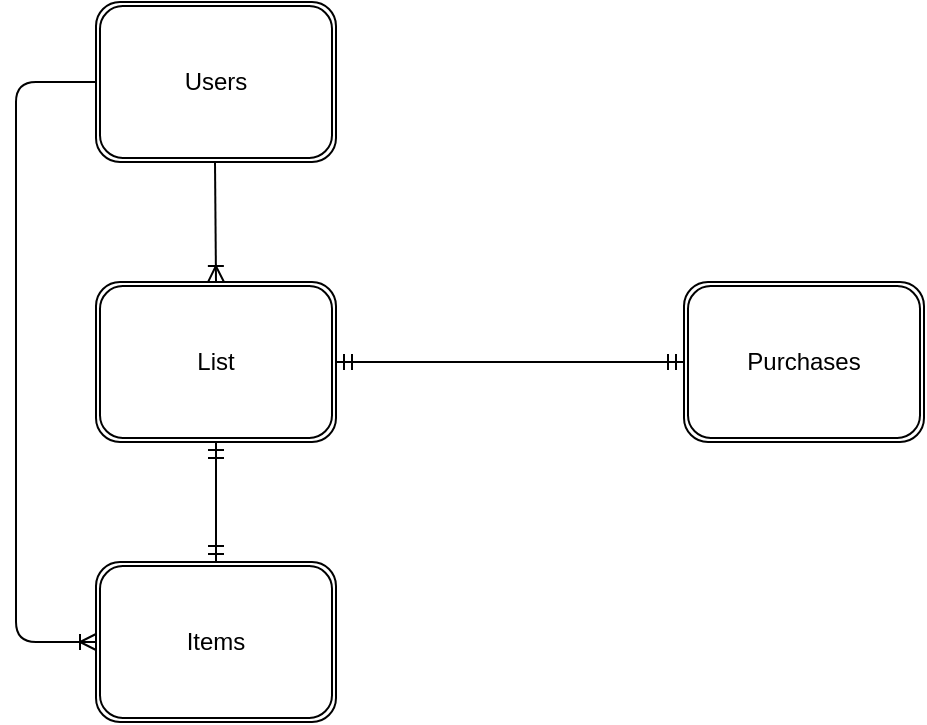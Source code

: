 <mxfile version="13.1.3" pages="2">
    <diagram id="6hGFLwfOUW9BJ-s0fimq" name="Page-1">
        <mxGraphModel dx="530" dy="526" grid="1" gridSize="10" guides="1" tooltips="1" connect="1" arrows="1" fold="1" page="1" pageScale="1" pageWidth="827" pageHeight="1169" math="0" shadow="0">
            <root>
                <mxCell id="0"/>
                <mxCell id="1" parent="0"/>
                <mxCell id="2" value="Users" style="shape=ext;double=1;rounded=1;whiteSpace=wrap;html=1;" vertex="1" parent="1">
                    <mxGeometry x="60" y="60" width="120" height="80" as="geometry"/>
                </mxCell>
                <mxCell id="7" value="List" style="shape=ext;double=1;rounded=1;whiteSpace=wrap;html=1;" vertex="1" parent="1">
                    <mxGeometry x="60" y="200" width="120" height="80" as="geometry"/>
                </mxCell>
                <mxCell id="9" value="Purchases" style="shape=ext;double=1;rounded=1;whiteSpace=wrap;html=1;" vertex="1" parent="1">
                    <mxGeometry x="354" y="200" width="120" height="80" as="geometry"/>
                </mxCell>
                <mxCell id="5" value="Items" style="shape=ext;double=1;rounded=1;whiteSpace=wrap;html=1;" vertex="1" parent="1">
                    <mxGeometry x="60" y="340" width="120" height="80" as="geometry"/>
                </mxCell>
                <mxCell id="22" value="" style="edgeStyle=entityRelationEdgeStyle;fontSize=12;html=1;endArrow=ERmandOne;startArrow=ERmandOne;exitX=1;exitY=0.5;exitDx=0;exitDy=0;entryX=0;entryY=0.5;entryDx=0;entryDy=0;" edge="1" parent="1" source="7" target="9">
                    <mxGeometry width="100" height="100" relative="1" as="geometry">
                        <mxPoint x="220" y="310" as="sourcePoint"/>
                        <mxPoint x="320" y="210" as="targetPoint"/>
                    </mxGeometry>
                </mxCell>
                <mxCell id="25" value="" style="edgeStyle=orthogonalEdgeStyle;fontSize=12;html=1;endArrow=ERoneToMany;exitX=0;exitY=0.5;exitDx=0;exitDy=0;entryX=0;entryY=0.5;entryDx=0;entryDy=0;" edge="1" parent="1" source="2" target="5">
                    <mxGeometry width="100" height="100" relative="1" as="geometry">
                        <mxPoint x="40" y="300" as="sourcePoint"/>
                        <mxPoint x="140" y="200" as="targetPoint"/>
                        <Array as="points">
                            <mxPoint x="20" y="100"/>
                            <mxPoint x="20" y="380"/>
                        </Array>
                    </mxGeometry>
                </mxCell>
                <mxCell id="vyyRR_Hwpuxt782eon-Q-25" value="" style="fontSize=12;html=1;endArrow=ERoneToMany;" edge="1" parent="1">
                    <mxGeometry width="100" height="100" relative="1" as="geometry">
                        <mxPoint x="119.5" y="140" as="sourcePoint"/>
                        <mxPoint x="120" y="200" as="targetPoint"/>
                    </mxGeometry>
                </mxCell>
                <mxCell id="Tzwv3Dhn7WHGXcEB8J8B-25" value="" style="fontSize=12;html=1;endArrow=ERmandOne;startArrow=ERmandOne;exitX=0.5;exitY=0;exitDx=0;exitDy=0;entryX=0.5;entryY=1;entryDx=0;entryDy=0;" edge="1" parent="1" source="5" target="7">
                    <mxGeometry width="100" height="100" relative="1" as="geometry">
                        <mxPoint x="160" y="470" as="sourcePoint"/>
                        <mxPoint x="160" y="328" as="targetPoint"/>
                    </mxGeometry>
                </mxCell>
            </root>
        </mxGraphModel>
    </diagram>
    <diagram id="gmGvTFqiptiT1uaxNqQ1" name="ページ2">
        <mxGraphModel dx="1208" dy="860" grid="1" gridSize="10" guides="1" tooltips="1" connect="1" arrows="1" fold="1" page="1" pageScale="1" pageWidth="827" pageHeight="1169" math="0" shadow="0">
            <root>
                <mxCell id="DauceU8AiL5b_aslGEmW-0"/>
                <mxCell id="DauceU8AiL5b_aslGEmW-1" parent="DauceU8AiL5b_aslGEmW-0"/>
                <mxCell id="DauceU8AiL5b_aslGEmW-2" value="Users" style="swimlane;fontStyle=0;childLayout=stackLayout;horizontal=1;startSize=26;horizontalStack=0;resizeParent=1;resizeParentMax=0;resizeLast=0;collapsible=1;marginBottom=0;align=center;fontSize=14;" vertex="1" parent="DauceU8AiL5b_aslGEmW-1">
                    <mxGeometry x="80" y="60" width="160" height="104" as="geometry"/>
                </mxCell>
                <mxCell id="DauceU8AiL5b_aslGEmW-3" value="id" style="text;strokeColor=#b85450;fillColor=#f8cecc;spacingLeft=4;spacingRight=4;overflow=hidden;rotatable=0;points=[[0,0.5],[1,0.5]];portConstraint=eastwest;fontSize=12;gradientColor=#ea6b66;" vertex="1" parent="DauceU8AiL5b_aslGEmW-2">
                    <mxGeometry y="26" width="160" height="26" as="geometry"/>
                </mxCell>
                <mxCell id="DauceU8AiL5b_aslGEmW-4" value="nickname" style="text;strokeColor=none;fillColor=none;spacingLeft=4;spacingRight=4;overflow=hidden;rotatable=0;points=[[0,0.5],[1,0.5]];portConstraint=eastwest;fontSize=12;" vertex="1" parent="DauceU8AiL5b_aslGEmW-2">
                    <mxGeometry y="52" width="160" height="26" as="geometry"/>
                </mxCell>
                <mxCell id="DauceU8AiL5b_aslGEmW-5" value="passward" style="text;strokeColor=none;fillColor=none;spacingLeft=4;spacingRight=4;overflow=hidden;rotatable=0;points=[[0,0.5],[1,0.5]];portConstraint=eastwest;fontSize=12;" vertex="1" parent="DauceU8AiL5b_aslGEmW-2">
                    <mxGeometry y="78" width="160" height="26" as="geometry"/>
                </mxCell>
                <mxCell id="50jFUWNiEkQUo32XiQWt-12" value="" style="fontSize=12;html=1;endArrow=ERoneToMany;exitX=-0.025;exitY=0.125;exitDx=0;exitDy=0;exitPerimeter=0;entryX=0.006;entryY=0.144;entryDx=0;entryDy=0;entryPerimeter=0;rounded=1;startArrow=oval;startFill=1;edgeStyle=elbowEdgeStyle;" edge="1" parent="DauceU8AiL5b_aslGEmW-1" source="DauceU8AiL5b_aslGEmW-2" target="50jFUWNiEkQUo32XiQWt-0">
                    <mxGeometry width="100" height="100" relative="1" as="geometry">
                        <mxPoint x="330" y="440" as="sourcePoint"/>
                        <mxPoint x="430" y="340" as="targetPoint"/>
                        <Array as="points">
                            <mxPoint x="20" y="220"/>
                        </Array>
                    </mxGeometry>
                </mxCell>
                <mxCell id="50jFUWNiEkQUo32XiQWt-14" value="" style="edgeStyle=entityRelationEdgeStyle;fontSize=12;html=1;endArrow=ERmandOne;startArrow=ERmandOne;exitX=1.013;exitY=0.141;exitDx=0;exitDy=0;exitPerimeter=0;" edge="1" parent="DauceU8AiL5b_aslGEmW-1" source="DauceU8AiL5b_aslGEmW-6">
                    <mxGeometry width="100" height="100" relative="1" as="geometry">
                        <mxPoint x="280" y="440" as="sourcePoint"/>
                        <mxPoint x="468" y="257" as="targetPoint"/>
                    </mxGeometry>
                </mxCell>
                <mxCell id="DauceU8AiL5b_aslGEmW-6" value="Lists" style="swimlane;fontStyle=0;childLayout=stackLayout;horizontal=1;startSize=26;horizontalStack=0;resizeParent=1;resizeParentMax=0;resizeLast=0;collapsible=1;marginBottom=0;align=center;fontSize=14;" vertex="1" parent="DauceU8AiL5b_aslGEmW-1">
                    <mxGeometry x="80" y="250" width="160" height="78" as="geometry"/>
                </mxCell>
                <mxCell id="DauceU8AiL5b_aslGEmW-7" value="user(リファレンス型)" style="text;strokeColor=#b85450;fillColor=#f8cecc;spacingLeft=4;spacingRight=4;overflow=hidden;rotatable=0;points=[[0,0.5],[1,0.5]];portConstraint=eastwest;fontSize=12;gradientColor=#ea6b66;" vertex="1" parent="DauceU8AiL5b_aslGEmW-6">
                    <mxGeometry y="26" width="160" height="26" as="geometry"/>
                </mxCell>
                <mxCell id="DauceU8AiL5b_aslGEmW-8" value="item(リファレンス型)" style="text;strokeColor=#6c8ebf;fillColor=#dae8fc;spacingLeft=4;spacingRight=4;overflow=hidden;rotatable=0;points=[[0,0.5],[1,0.5]];portConstraint=eastwest;fontSize=12;gradientColor=#7ea6e0;" vertex="1" parent="DauceU8AiL5b_aslGEmW-6">
                    <mxGeometry y="52" width="160" height="26" as="geometry"/>
                </mxCell>
                <mxCell id="50jFUWNiEkQUo32XiQWt-4" value="Purchases" style="swimlane;fontStyle=0;childLayout=stackLayout;horizontal=1;startSize=26;horizontalStack=0;resizeParent=1;resizeParentMax=0;resizeLast=0;collapsible=1;marginBottom=0;align=center;fontSize=14;" vertex="1" parent="DauceU8AiL5b_aslGEmW-1">
                    <mxGeometry x="470" y="250" width="160" height="82" as="geometry"/>
                </mxCell>
                <mxCell id="50jFUWNiEkQUo32XiQWt-5" value="item(リファレンス型)" style="text;strokeColor=#6c8ebf;fillColor=#dae8fc;spacingLeft=4;spacingRight=4;overflow=hidden;rotatable=0;points=[[0,0.5],[1,0.5]];portConstraint=eastwest;fontSize=12;gradientColor=#7ea6e0;" vertex="1" parent="50jFUWNiEkQUo32XiQWt-4">
                    <mxGeometry y="26" width="160" height="26" as="geometry"/>
                </mxCell>
                <mxCell id="50jFUWNiEkQUo32XiQWt-6" value="発送先情報" style="text;strokeColor=none;fillColor=none;spacingLeft=4;spacingRight=4;overflow=hidden;rotatable=0;points=[[0,0.5],[1,0.5]];portConstraint=eastwest;fontSize=12;" vertex="1" parent="50jFUWNiEkQUo32XiQWt-4">
                    <mxGeometry y="52" width="160" height="30" as="geometry"/>
                </mxCell>
                <mxCell id="eu8b6nueVpV-8K7VvOly-0" value="" style="fontSize=12;html=1;endArrow=ERoneToMany;entryX=0.5;entryY=0;entryDx=0;entryDy=0;" edge="1" parent="DauceU8AiL5b_aslGEmW-1" target="DauceU8AiL5b_aslGEmW-6">
                    <mxGeometry width="100" height="100" relative="1" as="geometry">
                        <mxPoint x="160" y="167" as="sourcePoint"/>
                        <mxPoint x="380" y="340" as="targetPoint"/>
                    </mxGeometry>
                </mxCell>
                <mxCell id="50jFUWNiEkQUo32XiQWt-0" value="Items" style="swimlane;fontStyle=0;childLayout=stackLayout;horizontal=1;startSize=40;horizontalStack=0;resizeParent=1;resizeParentMax=0;resizeLast=0;collapsible=1;marginBottom=0;align=center;fontSize=14;" vertex="1" parent="DauceU8AiL5b_aslGEmW-1">
                    <mxGeometry x="80" y="470" width="160" height="114" as="geometry">
                        <mxRectangle x="80" y="350" width="70" height="26" as="alternateBounds"/>
                    </mxGeometry>
                </mxCell>
                <mxCell id="50jFUWNiEkQUo32XiQWt-1" value="user(リファレンス型）" style="text;spacingLeft=4;spacingRight=4;overflow=hidden;rotatable=0;points=[[0,0.5],[1,0.5]];portConstraint=eastwest;fontSize=12;horizontal=1;gradientColor=#ea6b66;fillColor=#f8cecc;strokeColor=#b85450;" vertex="1" parent="50jFUWNiEkQUo32XiQWt-0">
                    <mxGeometry y="40" width="160" height="26" as="geometry"/>
                </mxCell>
                <mxCell id="50jFUWNiEkQUo32XiQWt-2" value="item_img" style="text;strokeColor=none;fillColor=none;spacingLeft=4;spacingRight=4;overflow=hidden;rotatable=0;points=[[0,0.5],[1,0.5]];portConstraint=eastwest;fontSize=12;" vertex="1" parent="50jFUWNiEkQUo32XiQWt-0">
                    <mxGeometry y="66" width="160" height="26" as="geometry"/>
                </mxCell>
                <mxCell id="50jFUWNiEkQUo32XiQWt-3" value="item_name" style="text;strokeColor=#6c8ebf;fillColor=#dae8fc;spacingLeft=4;spacingRight=4;overflow=hidden;rotatable=0;points=[[0,0.5],[1,0.5]];portConstraint=eastwest;fontSize=12;gradientColor=#7ea6e0;" vertex="1" parent="50jFUWNiEkQUo32XiQWt-0">
                    <mxGeometry y="92" width="160" height="22" as="geometry"/>
                </mxCell>
                <mxCell id="eu8b6nueVpV-8K7VvOly-1" value="" style="fontSize=12;html=1;endArrow=ERmandOne;startArrow=ERmandOne;exitX=0.5;exitY=0;exitDx=0;exitDy=0;entryX=0.5;entryY=1;entryDx=0;entryDy=0;" edge="1" parent="DauceU8AiL5b_aslGEmW-1" source="50jFUWNiEkQUo32XiQWt-0" target="DauceU8AiL5b_aslGEmW-6">
                    <mxGeometry width="100" height="100" relative="1" as="geometry">
                        <mxPoint x="150" y="460" as="sourcePoint"/>
                        <mxPoint x="250" y="360" as="targetPoint"/>
                    </mxGeometry>
                </mxCell>
            </root>
        </mxGraphModel>
    </diagram>
</mxfile>